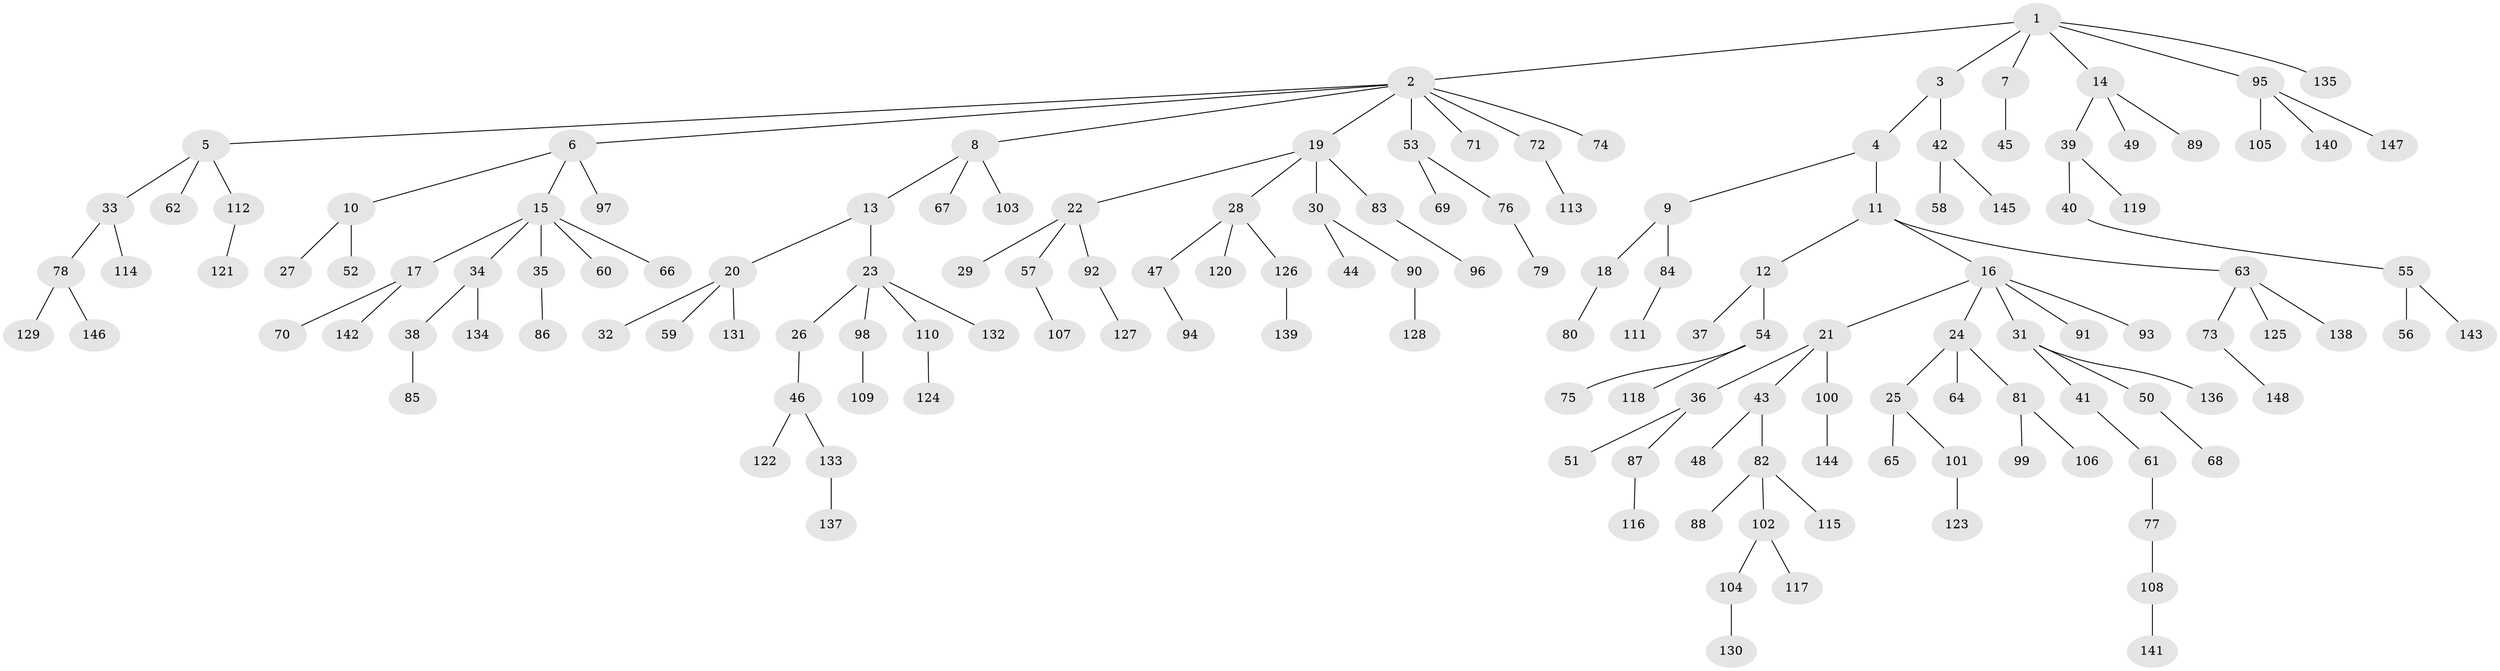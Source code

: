 // coarse degree distribution, {7: 0.01, 10: 0.01, 3: 0.17, 2: 0.19, 5: 0.03, 8: 0.01, 6: 0.01, 4: 0.02, 1: 0.55}
// Generated by graph-tools (version 1.1) at 2025/52/02/27/25 19:52:10]
// undirected, 148 vertices, 147 edges
graph export_dot {
graph [start="1"]
  node [color=gray90,style=filled];
  1;
  2;
  3;
  4;
  5;
  6;
  7;
  8;
  9;
  10;
  11;
  12;
  13;
  14;
  15;
  16;
  17;
  18;
  19;
  20;
  21;
  22;
  23;
  24;
  25;
  26;
  27;
  28;
  29;
  30;
  31;
  32;
  33;
  34;
  35;
  36;
  37;
  38;
  39;
  40;
  41;
  42;
  43;
  44;
  45;
  46;
  47;
  48;
  49;
  50;
  51;
  52;
  53;
  54;
  55;
  56;
  57;
  58;
  59;
  60;
  61;
  62;
  63;
  64;
  65;
  66;
  67;
  68;
  69;
  70;
  71;
  72;
  73;
  74;
  75;
  76;
  77;
  78;
  79;
  80;
  81;
  82;
  83;
  84;
  85;
  86;
  87;
  88;
  89;
  90;
  91;
  92;
  93;
  94;
  95;
  96;
  97;
  98;
  99;
  100;
  101;
  102;
  103;
  104;
  105;
  106;
  107;
  108;
  109;
  110;
  111;
  112;
  113;
  114;
  115;
  116;
  117;
  118;
  119;
  120;
  121;
  122;
  123;
  124;
  125;
  126;
  127;
  128;
  129;
  130;
  131;
  132;
  133;
  134;
  135;
  136;
  137;
  138;
  139;
  140;
  141;
  142;
  143;
  144;
  145;
  146;
  147;
  148;
  1 -- 2;
  1 -- 3;
  1 -- 7;
  1 -- 14;
  1 -- 95;
  1 -- 135;
  2 -- 5;
  2 -- 6;
  2 -- 8;
  2 -- 19;
  2 -- 53;
  2 -- 71;
  2 -- 72;
  2 -- 74;
  3 -- 4;
  3 -- 42;
  4 -- 9;
  4 -- 11;
  5 -- 33;
  5 -- 62;
  5 -- 112;
  6 -- 10;
  6 -- 15;
  6 -- 97;
  7 -- 45;
  8 -- 13;
  8 -- 67;
  8 -- 103;
  9 -- 18;
  9 -- 84;
  10 -- 27;
  10 -- 52;
  11 -- 12;
  11 -- 16;
  11 -- 63;
  12 -- 37;
  12 -- 54;
  13 -- 20;
  13 -- 23;
  14 -- 39;
  14 -- 49;
  14 -- 89;
  15 -- 17;
  15 -- 34;
  15 -- 35;
  15 -- 60;
  15 -- 66;
  16 -- 21;
  16 -- 24;
  16 -- 31;
  16 -- 91;
  16 -- 93;
  17 -- 70;
  17 -- 142;
  18 -- 80;
  19 -- 22;
  19 -- 28;
  19 -- 30;
  19 -- 83;
  20 -- 32;
  20 -- 59;
  20 -- 131;
  21 -- 36;
  21 -- 43;
  21 -- 100;
  22 -- 29;
  22 -- 57;
  22 -- 92;
  23 -- 26;
  23 -- 98;
  23 -- 110;
  23 -- 132;
  24 -- 25;
  24 -- 64;
  24 -- 81;
  25 -- 65;
  25 -- 101;
  26 -- 46;
  28 -- 47;
  28 -- 120;
  28 -- 126;
  30 -- 44;
  30 -- 90;
  31 -- 41;
  31 -- 50;
  31 -- 136;
  33 -- 78;
  33 -- 114;
  34 -- 38;
  34 -- 134;
  35 -- 86;
  36 -- 51;
  36 -- 87;
  38 -- 85;
  39 -- 40;
  39 -- 119;
  40 -- 55;
  41 -- 61;
  42 -- 58;
  42 -- 145;
  43 -- 48;
  43 -- 82;
  46 -- 122;
  46 -- 133;
  47 -- 94;
  50 -- 68;
  53 -- 69;
  53 -- 76;
  54 -- 75;
  54 -- 118;
  55 -- 56;
  55 -- 143;
  57 -- 107;
  61 -- 77;
  63 -- 73;
  63 -- 125;
  63 -- 138;
  72 -- 113;
  73 -- 148;
  76 -- 79;
  77 -- 108;
  78 -- 129;
  78 -- 146;
  81 -- 99;
  81 -- 106;
  82 -- 88;
  82 -- 102;
  82 -- 115;
  83 -- 96;
  84 -- 111;
  87 -- 116;
  90 -- 128;
  92 -- 127;
  95 -- 105;
  95 -- 140;
  95 -- 147;
  98 -- 109;
  100 -- 144;
  101 -- 123;
  102 -- 104;
  102 -- 117;
  104 -- 130;
  108 -- 141;
  110 -- 124;
  112 -- 121;
  126 -- 139;
  133 -- 137;
}
